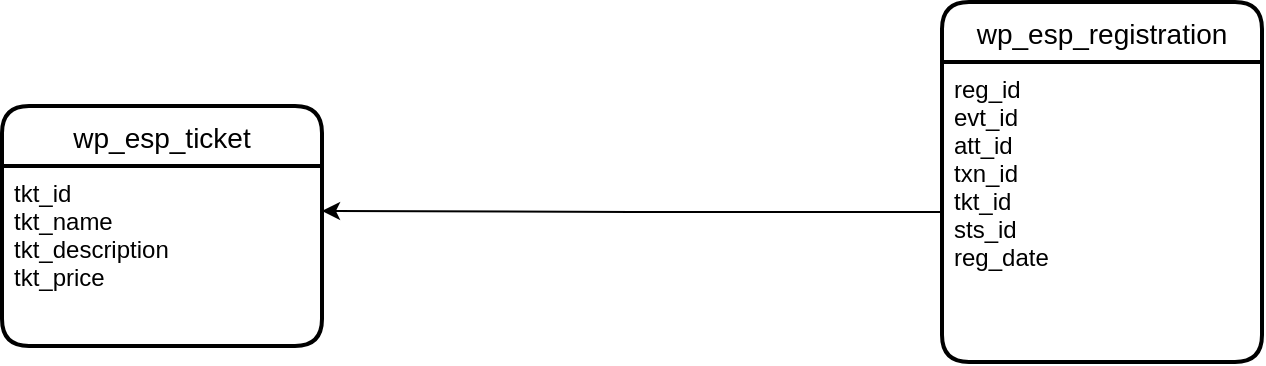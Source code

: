 <mxfile version="14.7.2" type="github" pages="2">
  <diagram id="QmeCzwqf-cW3lA_cRXww" name="Page-1">
    <mxGraphModel dx="942" dy="2283" grid="1" gridSize="10" guides="1" tooltips="1" connect="1" arrows="1" fold="1" page="1" pageScale="1" pageWidth="850" pageHeight="1100" math="0" shadow="0">
      <root>
        <mxCell id="0" />
        <mxCell id="1" parent="0" />
        <mxCell id="23zCmRrRgWBl9aHToti3-4" value="wp_esp_ticket" style="swimlane;childLayout=stackLayout;horizontal=1;startSize=30;horizontalStack=0;rounded=1;fontSize=14;fontStyle=0;strokeWidth=2;resizeParent=0;resizeLast=1;shadow=0;dashed=0;align=center;" parent="1" vertex="1">
          <mxGeometry x="80" y="392" width="160" height="120" as="geometry" />
        </mxCell>
        <mxCell id="23zCmRrRgWBl9aHToti3-5" value="tkt_id&#xa;tkt_name&#xa;tkt_description&#xa;tkt_price" style="align=left;strokeColor=none;fillColor=none;spacingLeft=4;fontSize=12;verticalAlign=top;resizable=0;rotatable=0;part=1;" parent="23zCmRrRgWBl9aHToti3-4" vertex="1">
          <mxGeometry y="30" width="160" height="90" as="geometry" />
        </mxCell>
        <mxCell id="H0LdmCXfum277H7_FoSC-4" value="wp_esp_registration" style="swimlane;childLayout=stackLayout;horizontal=1;startSize=30;horizontalStack=0;rounded=1;fontSize=14;fontStyle=0;strokeWidth=2;resizeParent=0;resizeLast=1;shadow=0;dashed=0;align=center;" parent="1" vertex="1">
          <mxGeometry x="550" y="340" width="160" height="180" as="geometry" />
        </mxCell>
        <mxCell id="H0LdmCXfum277H7_FoSC-5" value="reg_id&#xa;evt_id&#xa;att_id&#xa;txn_id&#xa;tkt_id&#xa;sts_id&#xa;reg_date" style="align=left;strokeColor=none;fillColor=none;spacingLeft=4;fontSize=12;verticalAlign=top;resizable=0;rotatable=0;part=1;" parent="H0LdmCXfum277H7_FoSC-4" vertex="1">
          <mxGeometry y="30" width="160" height="150" as="geometry" />
        </mxCell>
        <mxCell id="H0LdmCXfum277H7_FoSC-8" style="edgeStyle=orthogonalEdgeStyle;rounded=0;orthogonalLoop=1;jettySize=auto;html=1;exitX=0;exitY=0.5;exitDx=0;exitDy=0;entryX=1;entryY=0.25;entryDx=0;entryDy=0;" parent="1" source="H0LdmCXfum277H7_FoSC-5" target="23zCmRrRgWBl9aHToti3-5" edge="1">
          <mxGeometry relative="1" as="geometry" />
        </mxCell>
      </root>
    </mxGraphModel>
  </diagram>
  <diagram id="EvHXQJJqCrKLjhet5S01" name="registration-relationships">
    <mxGraphModel dx="1792" dy="3383" grid="1" gridSize="10" guides="1" tooltips="1" connect="1" arrows="1" fold="1" page="1" pageScale="1" pageWidth="850" pageHeight="1100" math="0" shadow="0">
      <root>
        <mxCell id="SMGeGTdycMmYEW14vPJl-0" />
        <mxCell id="SMGeGTdycMmYEW14vPJl-1" parent="SMGeGTdycMmYEW14vPJl-0" />
        <mxCell id="zwu6QqA_yfuRV0ZdclB4-10" style="edgeStyle=orthogonalEdgeStyle;rounded=0;orthogonalLoop=1;jettySize=auto;html=1;exitX=0.75;exitY=0;exitDx=0;exitDy=0;entryX=0.5;entryY=1;entryDx=0;entryDy=0;" edge="1" parent="SMGeGTdycMmYEW14vPJl-1" source="SMGeGTdycMmYEW14vPJl-2" target="SMGeGTdycMmYEW14vPJl-17">
          <mxGeometry relative="1" as="geometry" />
        </mxCell>
        <mxCell id="SMGeGTdycMmYEW14vPJl-2" value="contact" style="swimlane;childLayout=stackLayout;horizontal=1;startSize=30;horizontalStack=0;rounded=1;fontSize=14;fontStyle=0;strokeWidth=2;resizeParent=0;resizeLast=1;shadow=0;dashed=0;align=center;" parent="SMGeGTdycMmYEW14vPJl-1" vertex="1">
          <mxGeometry x="-100" y="-470" width="160" height="100" as="geometry" />
        </mxCell>
        <mxCell id="SMGeGTdycMmYEW14vPJl-3" value="first_name&#xa;last_name&#xa;att_id []" style="align=left;strokeColor=none;fillColor=none;spacingLeft=4;fontSize=12;verticalAlign=top;resizable=0;rotatable=0;part=1;" parent="SMGeGTdycMmYEW14vPJl-2" vertex="1">
          <mxGeometry y="30" width="160" height="70" as="geometry" />
        </mxCell>
        <mxCell id="SMGeGTdycMmYEW14vPJl-4" value="email" style="swimlane;childLayout=stackLayout;horizontal=1;startSize=30;horizontalStack=0;rounded=1;fontSize=14;fontStyle=0;strokeWidth=2;resizeParent=0;resizeLast=1;shadow=0;dashed=0;align=center;" parent="SMGeGTdycMmYEW14vPJl-1" vertex="1">
          <mxGeometry x="300" y="-550" width="160" height="60" as="geometry" />
        </mxCell>
        <mxCell id="SMGeGTdycMmYEW14vPJl-5" value="address" style="align=left;strokeColor=none;fillColor=none;spacingLeft=4;fontSize=12;verticalAlign=top;resizable=0;rotatable=0;part=1;" parent="SMGeGTdycMmYEW14vPJl-4" vertex="1">
          <mxGeometry y="30" width="160" height="30" as="geometry" />
        </mxCell>
        <mxCell id="SMGeGTdycMmYEW14vPJl-6" value="phone" style="swimlane;childLayout=stackLayout;horizontal=1;startSize=30;horizontalStack=0;rounded=1;fontSize=14;fontStyle=0;strokeWidth=2;resizeParent=0;resizeLast=1;shadow=0;dashed=0;align=center;" parent="SMGeGTdycMmYEW14vPJl-1" vertex="1">
          <mxGeometry x="300" y="-460" width="160" height="60" as="geometry" />
        </mxCell>
        <mxCell id="SMGeGTdycMmYEW14vPJl-7" value="number" style="align=left;strokeColor=none;fillColor=none;spacingLeft=4;fontSize=12;verticalAlign=top;resizable=0;rotatable=0;part=1;" parent="SMGeGTdycMmYEW14vPJl-6" vertex="1">
          <mxGeometry y="30" width="160" height="30" as="geometry" />
        </mxCell>
        <mxCell id="SMGeGTdycMmYEW14vPJl-8" value="address" style="swimlane;childLayout=stackLayout;horizontal=1;startSize=30;horizontalStack=0;rounded=1;fontSize=14;fontStyle=0;strokeWidth=2;resizeParent=0;resizeLast=1;shadow=0;dashed=0;align=center;" parent="SMGeGTdycMmYEW14vPJl-1" vertex="1">
          <mxGeometry x="300" y="-380" width="160" height="70" as="geometry" />
        </mxCell>
        <mxCell id="SMGeGTdycMmYEW14vPJl-9" value="state&#xa;country" style="align=left;strokeColor=none;fillColor=none;spacingLeft=4;fontSize=12;verticalAlign=top;resizable=0;rotatable=0;part=1;" parent="SMGeGTdycMmYEW14vPJl-8" vertex="1">
          <mxGeometry y="30" width="160" height="40" as="geometry" />
        </mxCell>
        <mxCell id="SMGeGTdycMmYEW14vPJl-16" value="agency" style="swimlane;childLayout=stackLayout;horizontal=1;startSize=30;horizontalStack=0;rounded=1;fontSize=14;fontStyle=0;strokeWidth=2;resizeParent=0;resizeLast=1;shadow=0;dashed=0;align=center;" parent="SMGeGTdycMmYEW14vPJl-1" vertex="1">
          <mxGeometry x="110" y="-740" width="160" height="70" as="geometry" />
        </mxCell>
        <mxCell id="SMGeGTdycMmYEW14vPJl-17" value="name" style="align=left;strokeColor=none;fillColor=none;spacingLeft=4;fontSize=12;verticalAlign=top;resizable=0;rotatable=0;part=1;" parent="SMGeGTdycMmYEW14vPJl-16" vertex="1">
          <mxGeometry y="30" width="160" height="40" as="geometry" />
        </mxCell>
        <mxCell id="SMGeGTdycMmYEW14vPJl-18" value="email" style="swimlane;childLayout=stackLayout;horizontal=1;startSize=30;horizontalStack=0;rounded=1;fontSize=14;fontStyle=0;strokeWidth=2;resizeParent=0;resizeLast=1;shadow=0;dashed=0;align=center;" parent="SMGeGTdycMmYEW14vPJl-1" vertex="1">
          <mxGeometry x="510" y="-790" width="160" height="60" as="geometry" />
        </mxCell>
        <mxCell id="SMGeGTdycMmYEW14vPJl-19" value="address" style="align=left;strokeColor=none;fillColor=none;spacingLeft=4;fontSize=12;verticalAlign=top;resizable=0;rotatable=0;part=1;" parent="SMGeGTdycMmYEW14vPJl-18" vertex="1">
          <mxGeometry y="30" width="160" height="30" as="geometry" />
        </mxCell>
        <mxCell id="SMGeGTdycMmYEW14vPJl-21" value="address" style="swimlane;childLayout=stackLayout;horizontal=1;startSize=30;horizontalStack=0;rounded=1;fontSize=14;fontStyle=0;strokeWidth=2;resizeParent=0;resizeLast=1;shadow=0;dashed=0;align=center;" parent="SMGeGTdycMmYEW14vPJl-1" vertex="1">
          <mxGeometry x="510" y="-680" width="160" height="70" as="geometry" />
        </mxCell>
        <mxCell id="SMGeGTdycMmYEW14vPJl-22" value="state&#xa;country" style="align=left;strokeColor=none;fillColor=none;spacingLeft=4;fontSize=12;verticalAlign=top;resizable=0;rotatable=0;part=1;" parent="SMGeGTdycMmYEW14vPJl-21" vertex="1">
          <mxGeometry y="30" width="160" height="40" as="geometry" />
        </mxCell>
        <mxCell id="SMGeGTdycMmYEW14vPJl-23" style="edgeStyle=orthogonalEdgeStyle;rounded=0;orthogonalLoop=1;jettySize=auto;html=1;exitX=1;exitY=0.25;exitDx=0;exitDy=0;entryX=0;entryY=0.5;entryDx=0;entryDy=0;" parent="SMGeGTdycMmYEW14vPJl-1" source="SMGeGTdycMmYEW14vPJl-17" target="SMGeGTdycMmYEW14vPJl-18" edge="1">
          <mxGeometry relative="1" as="geometry" />
        </mxCell>
        <mxCell id="SMGeGTdycMmYEW14vPJl-24" style="edgeStyle=orthogonalEdgeStyle;rounded=0;orthogonalLoop=1;jettySize=auto;html=1;exitX=1;exitY=0.5;exitDx=0;exitDy=0;entryX=0;entryY=0.25;entryDx=0;entryDy=0;" parent="SMGeGTdycMmYEW14vPJl-1" source="SMGeGTdycMmYEW14vPJl-17" target="SMGeGTdycMmYEW14vPJl-22" edge="1">
          <mxGeometry relative="1" as="geometry" />
        </mxCell>
        <mxCell id="SMGeGTdycMmYEW14vPJl-25" style="edgeStyle=orthogonalEdgeStyle;rounded=0;orthogonalLoop=1;jettySize=auto;html=1;exitX=1;exitY=0.25;exitDx=0;exitDy=0;entryX=0;entryY=0.5;entryDx=0;entryDy=0;" parent="SMGeGTdycMmYEW14vPJl-1" source="SMGeGTdycMmYEW14vPJl-3" target="SMGeGTdycMmYEW14vPJl-5" edge="1">
          <mxGeometry relative="1" as="geometry" />
        </mxCell>
        <mxCell id="SMGeGTdycMmYEW14vPJl-27" style="edgeStyle=orthogonalEdgeStyle;rounded=0;orthogonalLoop=1;jettySize=auto;html=1;exitX=1;exitY=0.25;exitDx=0;exitDy=0;entryX=0;entryY=0.5;entryDx=0;entryDy=0;" parent="SMGeGTdycMmYEW14vPJl-1" source="SMGeGTdycMmYEW14vPJl-3" target="SMGeGTdycMmYEW14vPJl-9" edge="1">
          <mxGeometry relative="1" as="geometry" />
        </mxCell>
        <mxCell id="SMGeGTdycMmYEW14vPJl-29" value="registration" style="swimlane;childLayout=stackLayout;horizontal=1;startSize=30;horizontalStack=0;rounded=1;fontSize=14;fontStyle=0;strokeWidth=2;resizeParent=0;resizeLast=1;shadow=0;dashed=0;align=center;" parent="SMGeGTdycMmYEW14vPJl-1" vertex="1">
          <mxGeometry x="-100" y="-230" width="160" height="170" as="geometry" />
        </mxCell>
        <mxCell id="SMGeGTdycMmYEW14vPJl-30" value="reg_id&#xa;evt_id&#xa;txn_id&#xa;sts_code&#xa;reg_date&#xa;reg_code&#xa;source_of_funding&#xa;images&#xa;source&#xa;" style="align=left;strokeColor=none;fillColor=none;spacingLeft=4;fontSize=12;verticalAlign=top;resizable=0;rotatable=0;part=1;" parent="SMGeGTdycMmYEW14vPJl-29" vertex="1">
          <mxGeometry y="30" width="160" height="140" as="geometry" />
        </mxCell>
        <mxCell id="SMGeGTdycMmYEW14vPJl-34" style="edgeStyle=orthogonalEdgeStyle;rounded=0;orthogonalLoop=1;jettySize=auto;html=1;exitX=1;exitY=0.25;exitDx=0;exitDy=0;entryX=0;entryY=0.25;entryDx=0;entryDy=0;" parent="SMGeGTdycMmYEW14vPJl-1" source="SMGeGTdycMmYEW14vPJl-3" target="SMGeGTdycMmYEW14vPJl-7" edge="1">
          <mxGeometry relative="1" as="geometry" />
        </mxCell>
        <mxCell id="SMGeGTdycMmYEW14vPJl-35" value="ticket" style="swimlane;childLayout=stackLayout;horizontal=1;startSize=30;horizontalStack=0;rounded=1;fontSize=14;fontStyle=0;strokeWidth=2;resizeParent=0;resizeLast=1;shadow=0;dashed=0;align=center;" parent="SMGeGTdycMmYEW14vPJl-1" vertex="1">
          <mxGeometry x="300" y="-218" width="160" height="120" as="geometry" />
        </mxCell>
        <mxCell id="SMGeGTdycMmYEW14vPJl-36" value="tkt_id&#xa;tkt_name&#xa;tkt_description&#xa;tkt_price" style="align=left;strokeColor=none;fillColor=none;spacingLeft=4;fontSize=12;verticalAlign=top;resizable=0;rotatable=0;part=1;" parent="SMGeGTdycMmYEW14vPJl-35" vertex="1">
          <mxGeometry y="30" width="160" height="90" as="geometry" />
        </mxCell>
        <mxCell id="SMGeGTdycMmYEW14vPJl-41" style="edgeStyle=orthogonalEdgeStyle;rounded=0;orthogonalLoop=1;jettySize=auto;html=1;exitX=1;exitY=0.25;exitDx=0;exitDy=0;entryX=0;entryY=0.25;entryDx=0;entryDy=0;" parent="SMGeGTdycMmYEW14vPJl-1" source="SMGeGTdycMmYEW14vPJl-30" target="SMGeGTdycMmYEW14vPJl-36" edge="1">
          <mxGeometry relative="1" as="geometry" />
        </mxCell>
        <mxCell id="zwu6QqA_yfuRV0ZdclB4-17" style="edgeStyle=orthogonalEdgeStyle;rounded=0;orthogonalLoop=1;jettySize=auto;html=1;exitX=0.5;exitY=1;exitDx=0;exitDy=0;entryX=0.5;entryY=0;entryDx=0;entryDy=0;" edge="1" parent="SMGeGTdycMmYEW14vPJl-1" source="zwu6QqA_yfuRV0ZdclB4-0" target="SMGeGTdycMmYEW14vPJl-2">
          <mxGeometry relative="1" as="geometry" />
        </mxCell>
        <mxCell id="zwu6QqA_yfuRV0ZdclB4-0" value="account" style="swimlane;childLayout=stackLayout;horizontal=1;startSize=30;horizontalStack=0;rounded=1;fontSize=14;fontStyle=0;strokeWidth=2;resizeParent=0;resizeLast=1;shadow=0;dashed=0;align=center;" vertex="1" parent="SMGeGTdycMmYEW14vPJl-1">
          <mxGeometry x="-100" y="-740" width="160" height="100" as="geometry" />
        </mxCell>
        <mxCell id="zwu6QqA_yfuRV0ZdclB4-7" style="edgeStyle=orthogonalEdgeStyle;rounded=0;orthogonalLoop=1;jettySize=auto;html=1;exitX=0.5;exitY=1;exitDx=0;exitDy=0;" edge="1" parent="SMGeGTdycMmYEW14vPJl-1" source="SMGeGTdycMmYEW14vPJl-3" target="SMGeGTdycMmYEW14vPJl-29">
          <mxGeometry relative="1" as="geometry" />
        </mxCell>
        <mxCell id="zwu6QqA_yfuRV0ZdclB4-8" value="0+" style="text;html=1;strokeColor=none;fillColor=none;align=center;verticalAlign=middle;whiteSpace=wrap;rounded=0;" vertex="1" parent="SMGeGTdycMmYEW14vPJl-1">
          <mxGeometry x="-18" y="-310" width="40" height="20" as="geometry" />
        </mxCell>
        <mxCell id="zwu6QqA_yfuRV0ZdclB4-15" value="1+" style="text;html=1;strokeColor=none;fillColor=none;align=center;verticalAlign=middle;whiteSpace=wrap;rounded=0;" vertex="1" parent="SMGeGTdycMmYEW14vPJl-1">
          <mxGeometry x="192" y="-620" width="40" height="20" as="geometry" />
        </mxCell>
        <mxCell id="zwu6QqA_yfuRV0ZdclB4-16" value="1" style="text;html=1;strokeColor=none;fillColor=none;align=center;verticalAlign=middle;whiteSpace=wrap;rounded=0;" vertex="1" parent="SMGeGTdycMmYEW14vPJl-1">
          <mxGeometry x="-62" y="-540" width="40" height="20" as="geometry" />
        </mxCell>
      </root>
    </mxGraphModel>
  </diagram>
</mxfile>
